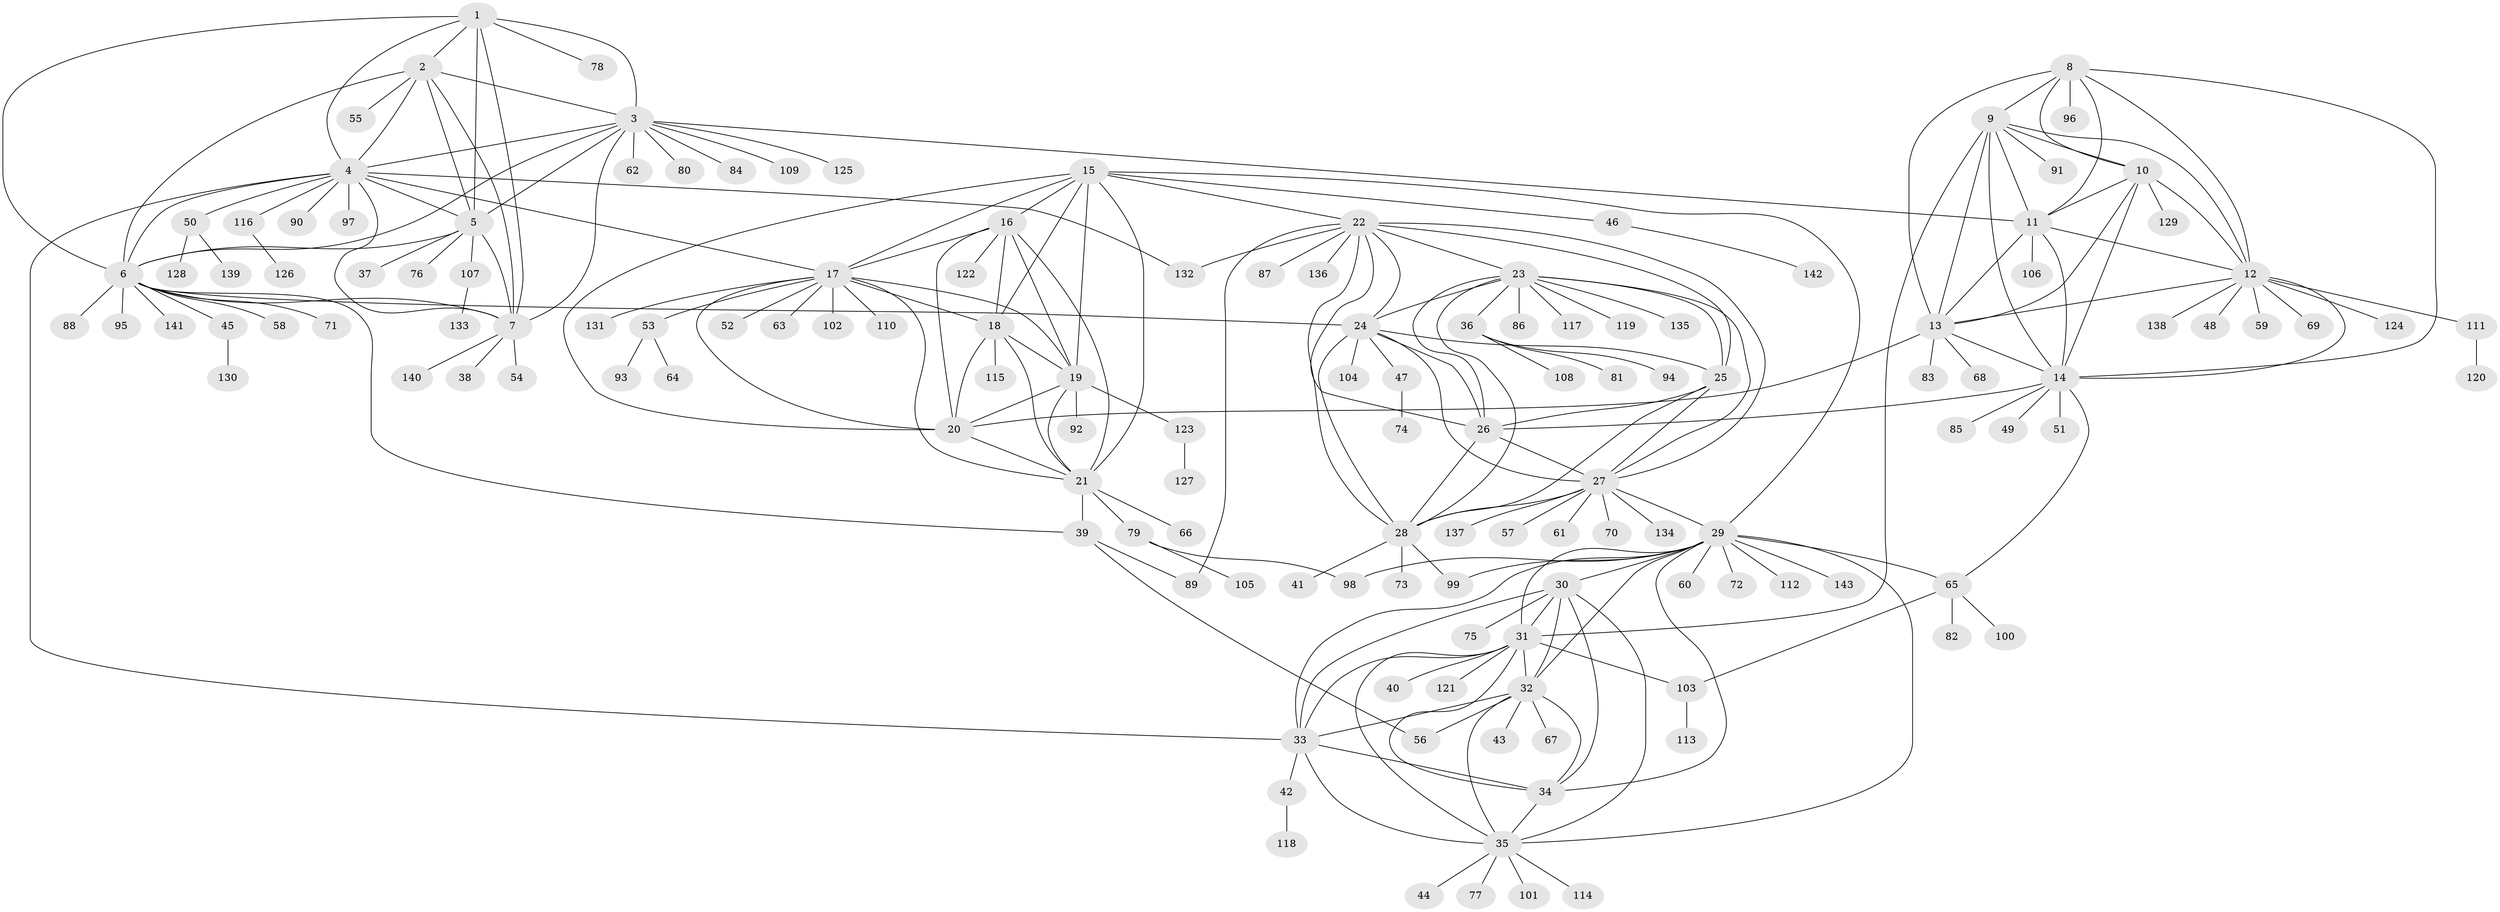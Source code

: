 // Generated by graph-tools (version 1.1) at 2025/02/03/09/25 03:02:52]
// undirected, 143 vertices, 231 edges
graph export_dot {
graph [start="1"]
  node [color=gray90,style=filled];
  1;
  2;
  3;
  4;
  5;
  6;
  7;
  8;
  9;
  10;
  11;
  12;
  13;
  14;
  15;
  16;
  17;
  18;
  19;
  20;
  21;
  22;
  23;
  24;
  25;
  26;
  27;
  28;
  29;
  30;
  31;
  32;
  33;
  34;
  35;
  36;
  37;
  38;
  39;
  40;
  41;
  42;
  43;
  44;
  45;
  46;
  47;
  48;
  49;
  50;
  51;
  52;
  53;
  54;
  55;
  56;
  57;
  58;
  59;
  60;
  61;
  62;
  63;
  64;
  65;
  66;
  67;
  68;
  69;
  70;
  71;
  72;
  73;
  74;
  75;
  76;
  77;
  78;
  79;
  80;
  81;
  82;
  83;
  84;
  85;
  86;
  87;
  88;
  89;
  90;
  91;
  92;
  93;
  94;
  95;
  96;
  97;
  98;
  99;
  100;
  101;
  102;
  103;
  104;
  105;
  106;
  107;
  108;
  109;
  110;
  111;
  112;
  113;
  114;
  115;
  116;
  117;
  118;
  119;
  120;
  121;
  122;
  123;
  124;
  125;
  126;
  127;
  128;
  129;
  130;
  131;
  132;
  133;
  134;
  135;
  136;
  137;
  138;
  139;
  140;
  141;
  142;
  143;
  1 -- 2;
  1 -- 3;
  1 -- 4;
  1 -- 5;
  1 -- 6;
  1 -- 7;
  1 -- 78;
  2 -- 3;
  2 -- 4;
  2 -- 5;
  2 -- 6;
  2 -- 7;
  2 -- 55;
  3 -- 4;
  3 -- 5;
  3 -- 6;
  3 -- 7;
  3 -- 11;
  3 -- 62;
  3 -- 80;
  3 -- 84;
  3 -- 109;
  3 -- 125;
  4 -- 5;
  4 -- 6;
  4 -- 7;
  4 -- 17;
  4 -- 33;
  4 -- 50;
  4 -- 90;
  4 -- 97;
  4 -- 116;
  4 -- 132;
  5 -- 6;
  5 -- 7;
  5 -- 37;
  5 -- 76;
  5 -- 107;
  6 -- 7;
  6 -- 24;
  6 -- 39;
  6 -- 45;
  6 -- 58;
  6 -- 71;
  6 -- 88;
  6 -- 95;
  6 -- 141;
  7 -- 38;
  7 -- 54;
  7 -- 140;
  8 -- 9;
  8 -- 10;
  8 -- 11;
  8 -- 12;
  8 -- 13;
  8 -- 14;
  8 -- 96;
  9 -- 10;
  9 -- 11;
  9 -- 12;
  9 -- 13;
  9 -- 14;
  9 -- 31;
  9 -- 91;
  10 -- 11;
  10 -- 12;
  10 -- 13;
  10 -- 14;
  10 -- 129;
  11 -- 12;
  11 -- 13;
  11 -- 14;
  11 -- 106;
  12 -- 13;
  12 -- 14;
  12 -- 48;
  12 -- 59;
  12 -- 69;
  12 -- 111;
  12 -- 124;
  12 -- 138;
  13 -- 14;
  13 -- 20;
  13 -- 68;
  13 -- 83;
  14 -- 26;
  14 -- 49;
  14 -- 51;
  14 -- 65;
  14 -- 85;
  15 -- 16;
  15 -- 17;
  15 -- 18;
  15 -- 19;
  15 -- 20;
  15 -- 21;
  15 -- 22;
  15 -- 29;
  15 -- 46;
  16 -- 17;
  16 -- 18;
  16 -- 19;
  16 -- 20;
  16 -- 21;
  16 -- 122;
  17 -- 18;
  17 -- 19;
  17 -- 20;
  17 -- 21;
  17 -- 52;
  17 -- 53;
  17 -- 63;
  17 -- 102;
  17 -- 110;
  17 -- 131;
  18 -- 19;
  18 -- 20;
  18 -- 21;
  18 -- 115;
  19 -- 20;
  19 -- 21;
  19 -- 92;
  19 -- 123;
  20 -- 21;
  21 -- 39;
  21 -- 66;
  21 -- 79;
  22 -- 23;
  22 -- 24;
  22 -- 25;
  22 -- 26;
  22 -- 27;
  22 -- 28;
  22 -- 87;
  22 -- 89;
  22 -- 132;
  22 -- 136;
  23 -- 24;
  23 -- 25;
  23 -- 26;
  23 -- 27;
  23 -- 28;
  23 -- 36;
  23 -- 86;
  23 -- 117;
  23 -- 119;
  23 -- 135;
  24 -- 25;
  24 -- 26;
  24 -- 27;
  24 -- 28;
  24 -- 47;
  24 -- 104;
  25 -- 26;
  25 -- 27;
  25 -- 28;
  26 -- 27;
  26 -- 28;
  27 -- 28;
  27 -- 29;
  27 -- 57;
  27 -- 61;
  27 -- 70;
  27 -- 134;
  27 -- 137;
  28 -- 41;
  28 -- 73;
  28 -- 99;
  29 -- 30;
  29 -- 31;
  29 -- 32;
  29 -- 33;
  29 -- 34;
  29 -- 35;
  29 -- 60;
  29 -- 65;
  29 -- 72;
  29 -- 98;
  29 -- 99;
  29 -- 112;
  29 -- 143;
  30 -- 31;
  30 -- 32;
  30 -- 33;
  30 -- 34;
  30 -- 35;
  30 -- 75;
  31 -- 32;
  31 -- 33;
  31 -- 34;
  31 -- 35;
  31 -- 40;
  31 -- 103;
  31 -- 121;
  32 -- 33;
  32 -- 34;
  32 -- 35;
  32 -- 43;
  32 -- 56;
  32 -- 67;
  33 -- 34;
  33 -- 35;
  33 -- 42;
  34 -- 35;
  35 -- 44;
  35 -- 77;
  35 -- 101;
  35 -- 114;
  36 -- 81;
  36 -- 94;
  36 -- 108;
  39 -- 56;
  39 -- 89;
  42 -- 118;
  45 -- 130;
  46 -- 142;
  47 -- 74;
  50 -- 128;
  50 -- 139;
  53 -- 64;
  53 -- 93;
  65 -- 82;
  65 -- 100;
  65 -- 103;
  79 -- 98;
  79 -- 105;
  103 -- 113;
  107 -- 133;
  111 -- 120;
  116 -- 126;
  123 -- 127;
}
